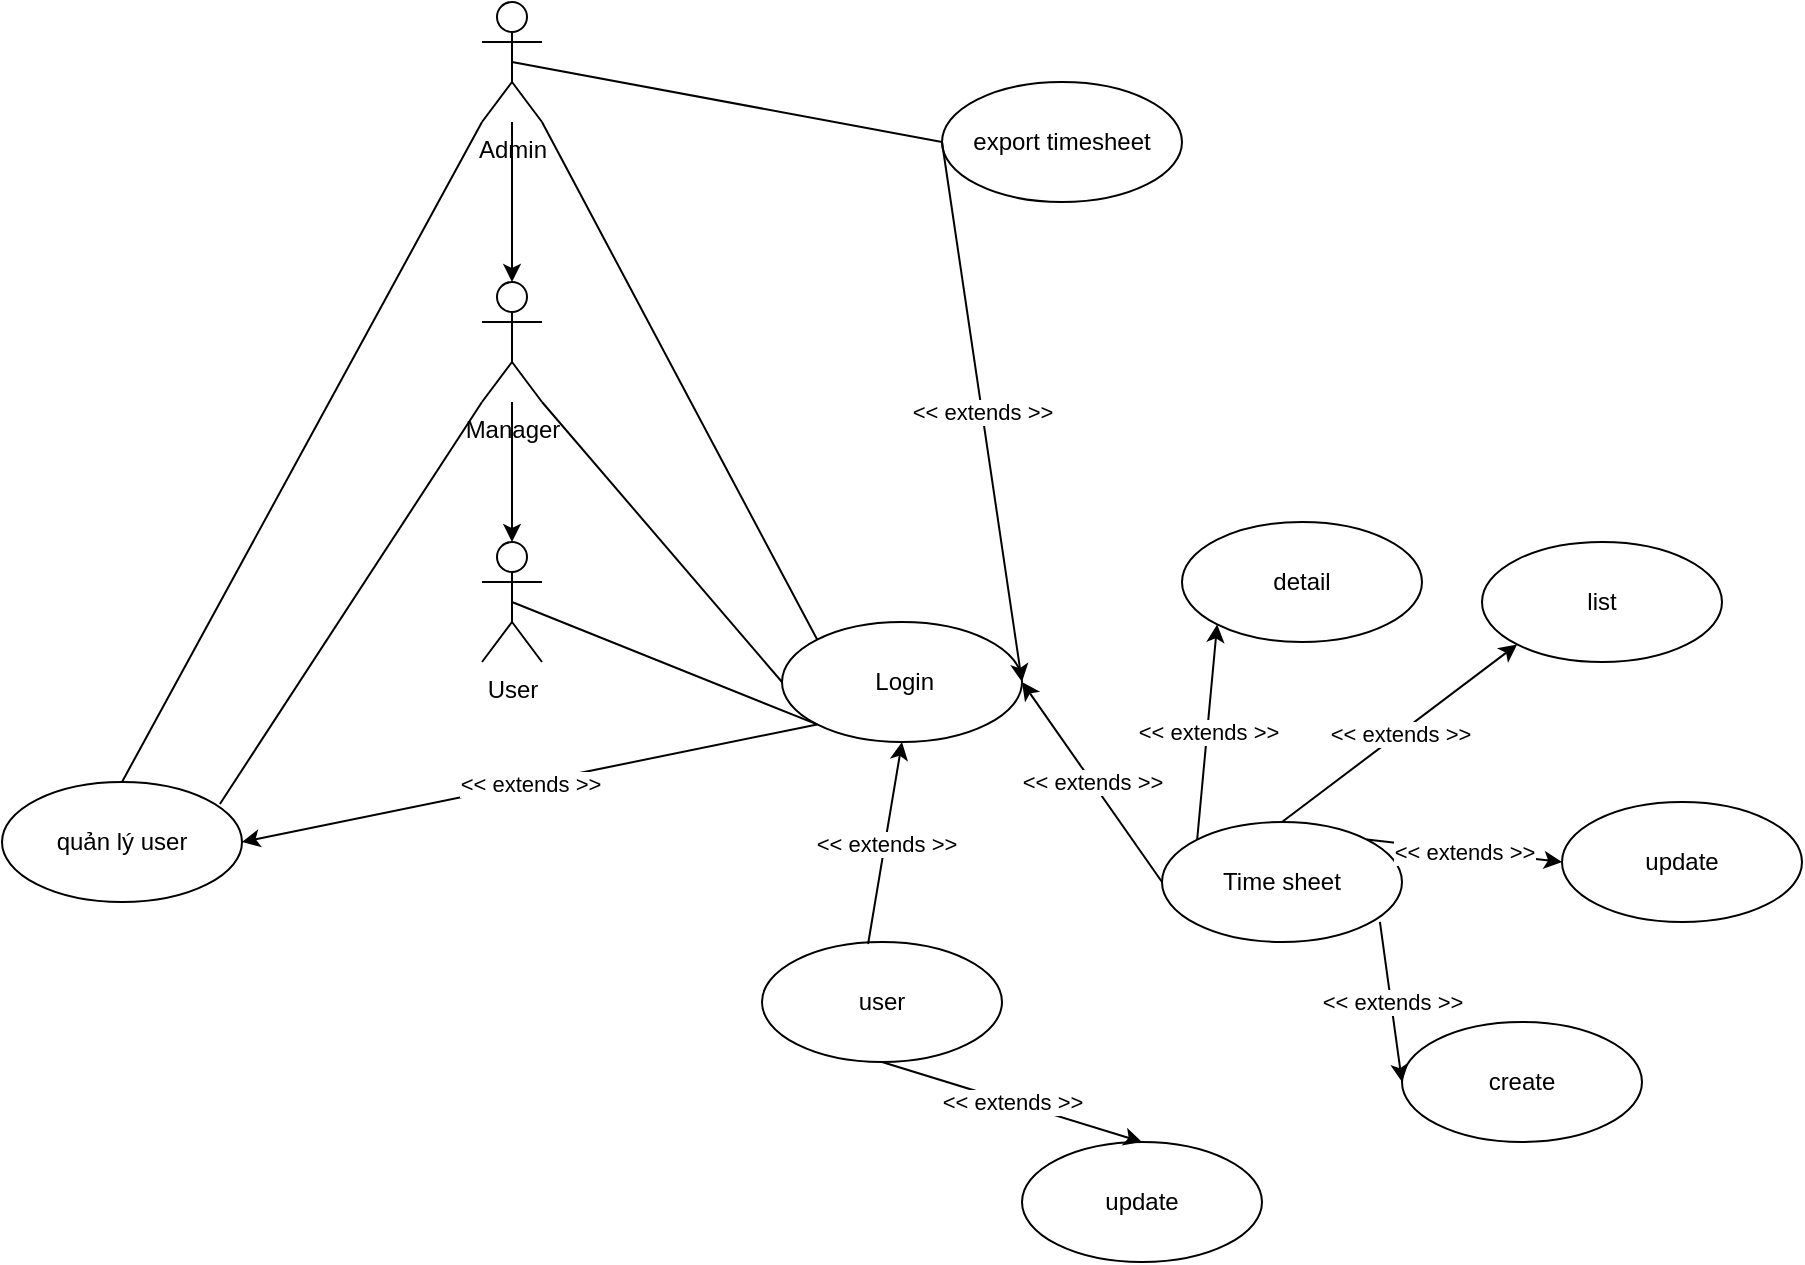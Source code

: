 <mxfile version="21.3.7" type="github">
  <diagram name="Page-1" id="LdEdi5w2XCYIneSj1d3m">
    <mxGraphModel dx="2229" dy="788" grid="1" gridSize="10" guides="1" tooltips="1" connect="1" arrows="1" fold="1" page="1" pageScale="1" pageWidth="850" pageHeight="1100" math="0" shadow="0">
      <root>
        <mxCell id="0" />
        <mxCell id="1" parent="0" />
        <mxCell id="igEghiyRJnkW4HHrUYsg-1" value="User&lt;br&gt;" style="shape=umlActor;verticalLabelPosition=bottom;verticalAlign=top;html=1;outlineConnect=0;" parent="1" vertex="1">
          <mxGeometry x="120" y="280" width="30" height="60" as="geometry" />
        </mxCell>
        <mxCell id="igEghiyRJnkW4HHrUYsg-2" value="&amp;nbsp; &amp;nbsp; Login&lt;span style=&quot;white-space: pre;&quot;&gt;&#x9;&lt;/span&gt;" style="ellipse;whiteSpace=wrap;html=1;" parent="1" vertex="1">
          <mxGeometry x="270" y="320" width="120" height="60" as="geometry" />
        </mxCell>
        <mxCell id="igEghiyRJnkW4HHrUYsg-11" value="Time sheet" style="ellipse;whiteSpace=wrap;html=1;" parent="1" vertex="1">
          <mxGeometry x="460" y="420" width="120" height="60" as="geometry" />
        </mxCell>
        <mxCell id="igEghiyRJnkW4HHrUYsg-32" value="" style="edgeStyle=orthogonalEdgeStyle;rounded=0;orthogonalLoop=1;jettySize=auto;html=1;" parent="1" source="igEghiyRJnkW4HHrUYsg-30" target="igEghiyRJnkW4HHrUYsg-31" edge="1">
          <mxGeometry relative="1" as="geometry" />
        </mxCell>
        <mxCell id="igEghiyRJnkW4HHrUYsg-30" value="Admin" style="shape=umlActor;verticalLabelPosition=bottom;verticalAlign=top;html=1;outlineConnect=0;" parent="1" vertex="1">
          <mxGeometry x="120" y="10" width="30" height="60" as="geometry" />
        </mxCell>
        <mxCell id="igEghiyRJnkW4HHrUYsg-33" value="" style="edgeStyle=orthogonalEdgeStyle;rounded=0;orthogonalLoop=1;jettySize=auto;html=1;" parent="1" source="igEghiyRJnkW4HHrUYsg-31" target="igEghiyRJnkW4HHrUYsg-1" edge="1">
          <mxGeometry relative="1" as="geometry" />
        </mxCell>
        <mxCell id="igEghiyRJnkW4HHrUYsg-31" value="Manager&lt;br&gt;" style="shape=umlActor;verticalLabelPosition=bottom;verticalAlign=top;html=1;outlineConnect=0;" parent="1" vertex="1">
          <mxGeometry x="120" y="150" width="30" height="60" as="geometry" />
        </mxCell>
        <mxCell id="igEghiyRJnkW4HHrUYsg-34" value="export timesheet&lt;br&gt;" style="ellipse;whiteSpace=wrap;html=1;" parent="1" vertex="1">
          <mxGeometry x="350" y="50" width="120" height="60" as="geometry" />
        </mxCell>
        <mxCell id="igEghiyRJnkW4HHrUYsg-66" value="" style="endArrow=none;html=1;rounded=0;exitX=0.5;exitY=0.5;exitDx=0;exitDy=0;exitPerimeter=0;entryX=0;entryY=1;entryDx=0;entryDy=0;" parent="1" source="igEghiyRJnkW4HHrUYsg-1" target="igEghiyRJnkW4HHrUYsg-2" edge="1">
          <mxGeometry width="50" height="50" relative="1" as="geometry">
            <mxPoint x="400" y="410" as="sourcePoint" />
            <mxPoint x="450" y="360" as="targetPoint" />
          </mxGeometry>
        </mxCell>
        <mxCell id="igEghiyRJnkW4HHrUYsg-82" value="" style="endArrow=none;html=1;rounded=0;entryX=0;entryY=0;entryDx=0;entryDy=0;exitX=1;exitY=1;exitDx=0;exitDy=0;exitPerimeter=0;" parent="1" source="igEghiyRJnkW4HHrUYsg-30" target="igEghiyRJnkW4HHrUYsg-2" edge="1">
          <mxGeometry width="50" height="50" relative="1" as="geometry">
            <mxPoint x="510" y="330" as="sourcePoint" />
            <mxPoint x="560" y="280" as="targetPoint" />
          </mxGeometry>
        </mxCell>
        <mxCell id="VgVXxwW4Q_WarpLlW2KW-5" value="" style="endArrow=none;html=1;rounded=0;exitX=1;exitY=1;exitDx=0;exitDy=0;exitPerimeter=0;entryX=0;entryY=0.5;entryDx=0;entryDy=0;" edge="1" parent="1" source="igEghiyRJnkW4HHrUYsg-31" target="igEghiyRJnkW4HHrUYsg-2">
          <mxGeometry width="50" height="50" relative="1" as="geometry">
            <mxPoint x="400" y="310" as="sourcePoint" />
            <mxPoint x="450" y="260" as="targetPoint" />
          </mxGeometry>
        </mxCell>
        <mxCell id="VgVXxwW4Q_WarpLlW2KW-7" value="" style="endArrow=classic;html=1;rounded=0;entryX=1;entryY=0.5;entryDx=0;entryDy=0;exitX=0;exitY=0.5;exitDx=0;exitDy=0;" edge="1" parent="1" source="igEghiyRJnkW4HHrUYsg-11" target="igEghiyRJnkW4HHrUYsg-2">
          <mxGeometry relative="1" as="geometry">
            <mxPoint x="370" y="280" as="sourcePoint" />
            <mxPoint x="470" y="280" as="targetPoint" />
          </mxGeometry>
        </mxCell>
        <mxCell id="VgVXxwW4Q_WarpLlW2KW-8" value="&amp;lt;&amp;lt; extends &amp;gt;&amp;gt;" style="edgeLabel;resizable=0;html=1;align=center;verticalAlign=middle;" connectable="0" vertex="1" parent="VgVXxwW4Q_WarpLlW2KW-7">
          <mxGeometry relative="1" as="geometry" />
        </mxCell>
        <mxCell id="VgVXxwW4Q_WarpLlW2KW-9" value="" style="endArrow=none;html=1;rounded=0;exitX=0.5;exitY=0.5;exitDx=0;exitDy=0;exitPerimeter=0;entryX=0;entryY=0.5;entryDx=0;entryDy=0;" edge="1" parent="1" source="igEghiyRJnkW4HHrUYsg-30" target="igEghiyRJnkW4HHrUYsg-34">
          <mxGeometry width="50" height="50" relative="1" as="geometry">
            <mxPoint x="400" y="310" as="sourcePoint" />
            <mxPoint x="450" y="260" as="targetPoint" />
          </mxGeometry>
        </mxCell>
        <mxCell id="VgVXxwW4Q_WarpLlW2KW-13" value="" style="endArrow=classic;html=1;rounded=0;exitX=0;exitY=0.5;exitDx=0;exitDy=0;entryX=1;entryY=0.5;entryDx=0;entryDy=0;" edge="1" parent="1" source="igEghiyRJnkW4HHrUYsg-34" target="igEghiyRJnkW4HHrUYsg-2">
          <mxGeometry relative="1" as="geometry">
            <mxPoint x="470" y="260" as="sourcePoint" />
            <mxPoint x="340" y="360" as="targetPoint" />
          </mxGeometry>
        </mxCell>
        <mxCell id="VgVXxwW4Q_WarpLlW2KW-14" value="&amp;lt;&amp;lt; extends &amp;gt;&amp;gt;" style="edgeLabel;resizable=0;html=1;align=center;verticalAlign=middle;" connectable="0" vertex="1" parent="VgVXxwW4Q_WarpLlW2KW-13">
          <mxGeometry relative="1" as="geometry" />
        </mxCell>
        <mxCell id="VgVXxwW4Q_WarpLlW2KW-15" value="create" style="ellipse;whiteSpace=wrap;html=1;" vertex="1" parent="1">
          <mxGeometry x="580" y="520" width="120" height="60" as="geometry" />
        </mxCell>
        <mxCell id="VgVXxwW4Q_WarpLlW2KW-16" value="update" style="ellipse;whiteSpace=wrap;html=1;" vertex="1" parent="1">
          <mxGeometry x="660" y="410" width="120" height="60" as="geometry" />
        </mxCell>
        <mxCell id="VgVXxwW4Q_WarpLlW2KW-19" value="" style="endArrow=classic;html=1;rounded=0;entryX=0;entryY=0.5;entryDx=0;entryDy=0;exitX=1;exitY=0;exitDx=0;exitDy=0;" edge="1" parent="1" source="igEghiyRJnkW4HHrUYsg-11" target="VgVXxwW4Q_WarpLlW2KW-16">
          <mxGeometry relative="1" as="geometry">
            <mxPoint x="470" y="330" as="sourcePoint" />
            <mxPoint x="370" y="260" as="targetPoint" />
          </mxGeometry>
        </mxCell>
        <mxCell id="VgVXxwW4Q_WarpLlW2KW-20" value="&amp;lt;&amp;lt; extends &amp;gt;&amp;gt;" style="edgeLabel;resizable=0;html=1;align=center;verticalAlign=middle;" connectable="0" vertex="1" parent="VgVXxwW4Q_WarpLlW2KW-19">
          <mxGeometry relative="1" as="geometry" />
        </mxCell>
        <mxCell id="VgVXxwW4Q_WarpLlW2KW-21" value="" style="endArrow=classic;html=1;rounded=0;entryX=0;entryY=0.5;entryDx=0;entryDy=0;exitX=0.908;exitY=0.833;exitDx=0;exitDy=0;exitPerimeter=0;" edge="1" parent="1" source="igEghiyRJnkW4HHrUYsg-11" target="VgVXxwW4Q_WarpLlW2KW-15">
          <mxGeometry relative="1" as="geometry">
            <mxPoint x="572" y="309" as="sourcePoint" />
            <mxPoint x="650" y="270" as="targetPoint" />
          </mxGeometry>
        </mxCell>
        <mxCell id="VgVXxwW4Q_WarpLlW2KW-22" value="&amp;lt;&amp;lt; extends &amp;gt;&amp;gt;" style="edgeLabel;resizable=0;html=1;align=center;verticalAlign=middle;" connectable="0" vertex="1" parent="VgVXxwW4Q_WarpLlW2KW-21">
          <mxGeometry relative="1" as="geometry" />
        </mxCell>
        <mxCell id="VgVXxwW4Q_WarpLlW2KW-23" value="quản lý user" style="ellipse;whiteSpace=wrap;html=1;" vertex="1" parent="1">
          <mxGeometry x="-120" y="400" width="120" height="60" as="geometry" />
        </mxCell>
        <mxCell id="VgVXxwW4Q_WarpLlW2KW-24" value="list" style="ellipse;whiteSpace=wrap;html=1;" vertex="1" parent="1">
          <mxGeometry x="620" y="280" width="120" height="60" as="geometry" />
        </mxCell>
        <mxCell id="VgVXxwW4Q_WarpLlW2KW-25" value="detail" style="ellipse;whiteSpace=wrap;html=1;" vertex="1" parent="1">
          <mxGeometry x="470" y="270" width="120" height="60" as="geometry" />
        </mxCell>
        <mxCell id="VgVXxwW4Q_WarpLlW2KW-29" value="" style="endArrow=classic;html=1;rounded=0;entryX=0;entryY=1;entryDx=0;entryDy=0;exitX=0;exitY=0;exitDx=0;exitDy=0;" edge="1" parent="1" source="igEghiyRJnkW4HHrUYsg-11" target="VgVXxwW4Q_WarpLlW2KW-25">
          <mxGeometry relative="1" as="geometry">
            <mxPoint x="480" y="470" as="sourcePoint" />
            <mxPoint x="420" y="410" as="targetPoint" />
          </mxGeometry>
        </mxCell>
        <mxCell id="VgVXxwW4Q_WarpLlW2KW-30" value="&amp;lt;&amp;lt; extends &amp;gt;&amp;gt;" style="edgeLabel;resizable=0;html=1;align=center;verticalAlign=middle;" connectable="0" vertex="1" parent="VgVXxwW4Q_WarpLlW2KW-29">
          <mxGeometry relative="1" as="geometry" />
        </mxCell>
        <mxCell id="VgVXxwW4Q_WarpLlW2KW-31" value="" style="endArrow=classic;html=1;rounded=0;entryX=0;entryY=1;entryDx=0;entryDy=0;exitX=0.5;exitY=0;exitDx=0;exitDy=0;" edge="1" parent="1" source="igEghiyRJnkW4HHrUYsg-11" target="VgVXxwW4Q_WarpLlW2KW-24">
          <mxGeometry relative="1" as="geometry">
            <mxPoint x="490" y="480" as="sourcePoint" />
            <mxPoint x="430" y="420" as="targetPoint" />
          </mxGeometry>
        </mxCell>
        <mxCell id="VgVXxwW4Q_WarpLlW2KW-32" value="&amp;lt;&amp;lt; extends &amp;gt;&amp;gt;" style="edgeLabel;resizable=0;html=1;align=center;verticalAlign=middle;" connectable="0" vertex="1" parent="VgVXxwW4Q_WarpLlW2KW-31">
          <mxGeometry relative="1" as="geometry" />
        </mxCell>
        <mxCell id="VgVXxwW4Q_WarpLlW2KW-42" value="" style="endArrow=none;html=1;rounded=0;entryX=0.908;entryY=0.183;entryDx=0;entryDy=0;exitX=0;exitY=1;exitDx=0;exitDy=0;exitPerimeter=0;entryPerimeter=0;" edge="1" parent="1" source="igEghiyRJnkW4HHrUYsg-31" target="VgVXxwW4Q_WarpLlW2KW-23">
          <mxGeometry width="50" height="50" relative="1" as="geometry">
            <mxPoint x="130" y="180" as="sourcePoint" />
            <mxPoint x="450" y="380" as="targetPoint" />
          </mxGeometry>
        </mxCell>
        <mxCell id="VgVXxwW4Q_WarpLlW2KW-43" value="" style="endArrow=none;html=1;rounded=0;entryX=0.5;entryY=0;entryDx=0;entryDy=0;exitX=0;exitY=1;exitDx=0;exitDy=0;exitPerimeter=0;" edge="1" parent="1" source="igEghiyRJnkW4HHrUYsg-30" target="VgVXxwW4Q_WarpLlW2KW-23">
          <mxGeometry width="50" height="50" relative="1" as="geometry">
            <mxPoint x="145" y="190" as="sourcePoint" />
            <mxPoint x="9" y="351" as="targetPoint" />
          </mxGeometry>
        </mxCell>
        <mxCell id="VgVXxwW4Q_WarpLlW2KW-44" value="" style="endArrow=classic;html=1;rounded=0;exitX=0;exitY=1;exitDx=0;exitDy=0;entryX=1;entryY=0.5;entryDx=0;entryDy=0;" edge="1" parent="1" source="igEghiyRJnkW4HHrUYsg-2" target="VgVXxwW4Q_WarpLlW2KW-23">
          <mxGeometry relative="1" as="geometry">
            <mxPoint x="470" y="460" as="sourcePoint" />
            <mxPoint x="10" y="410" as="targetPoint" />
          </mxGeometry>
        </mxCell>
        <mxCell id="VgVXxwW4Q_WarpLlW2KW-45" value="&amp;lt;&amp;lt; extends &amp;gt;&amp;gt;" style="edgeLabel;resizable=0;html=1;align=center;verticalAlign=middle;" connectable="0" vertex="1" parent="VgVXxwW4Q_WarpLlW2KW-44">
          <mxGeometry relative="1" as="geometry" />
        </mxCell>
        <mxCell id="VgVXxwW4Q_WarpLlW2KW-46" value="user" style="ellipse;whiteSpace=wrap;html=1;" vertex="1" parent="1">
          <mxGeometry x="260" y="480" width="120" height="60" as="geometry" />
        </mxCell>
        <mxCell id="VgVXxwW4Q_WarpLlW2KW-47" value="" style="endArrow=classic;html=1;rounded=0;entryX=0.5;entryY=1;entryDx=0;entryDy=0;exitX=0.442;exitY=0.017;exitDx=0;exitDy=0;exitPerimeter=0;" edge="1" parent="1" source="VgVXxwW4Q_WarpLlW2KW-46" target="igEghiyRJnkW4HHrUYsg-2">
          <mxGeometry relative="1" as="geometry">
            <mxPoint x="470" y="460" as="sourcePoint" />
            <mxPoint x="400" y="360" as="targetPoint" />
          </mxGeometry>
        </mxCell>
        <mxCell id="VgVXxwW4Q_WarpLlW2KW-48" value="&amp;lt;&amp;lt; extends &amp;gt;&amp;gt;" style="edgeLabel;resizable=0;html=1;align=center;verticalAlign=middle;" connectable="0" vertex="1" parent="VgVXxwW4Q_WarpLlW2KW-47">
          <mxGeometry relative="1" as="geometry" />
        </mxCell>
        <mxCell id="VgVXxwW4Q_WarpLlW2KW-49" value="update" style="ellipse;whiteSpace=wrap;html=1;" vertex="1" parent="1">
          <mxGeometry x="390" y="580" width="120" height="60" as="geometry" />
        </mxCell>
        <mxCell id="VgVXxwW4Q_WarpLlW2KW-50" value="" style="endArrow=classic;html=1;rounded=0;entryX=0.5;entryY=0;entryDx=0;entryDy=0;exitX=0.5;exitY=1;exitDx=0;exitDy=0;" edge="1" parent="1" source="VgVXxwW4Q_WarpLlW2KW-46" target="VgVXxwW4Q_WarpLlW2KW-49">
          <mxGeometry relative="1" as="geometry">
            <mxPoint x="579" y="480" as="sourcePoint" />
            <mxPoint x="590" y="560" as="targetPoint" />
          </mxGeometry>
        </mxCell>
        <mxCell id="VgVXxwW4Q_WarpLlW2KW-51" value="&amp;lt;&amp;lt; extends &amp;gt;&amp;gt;" style="edgeLabel;resizable=0;html=1;align=center;verticalAlign=middle;" connectable="0" vertex="1" parent="VgVXxwW4Q_WarpLlW2KW-50">
          <mxGeometry relative="1" as="geometry" />
        </mxCell>
      </root>
    </mxGraphModel>
  </diagram>
</mxfile>

